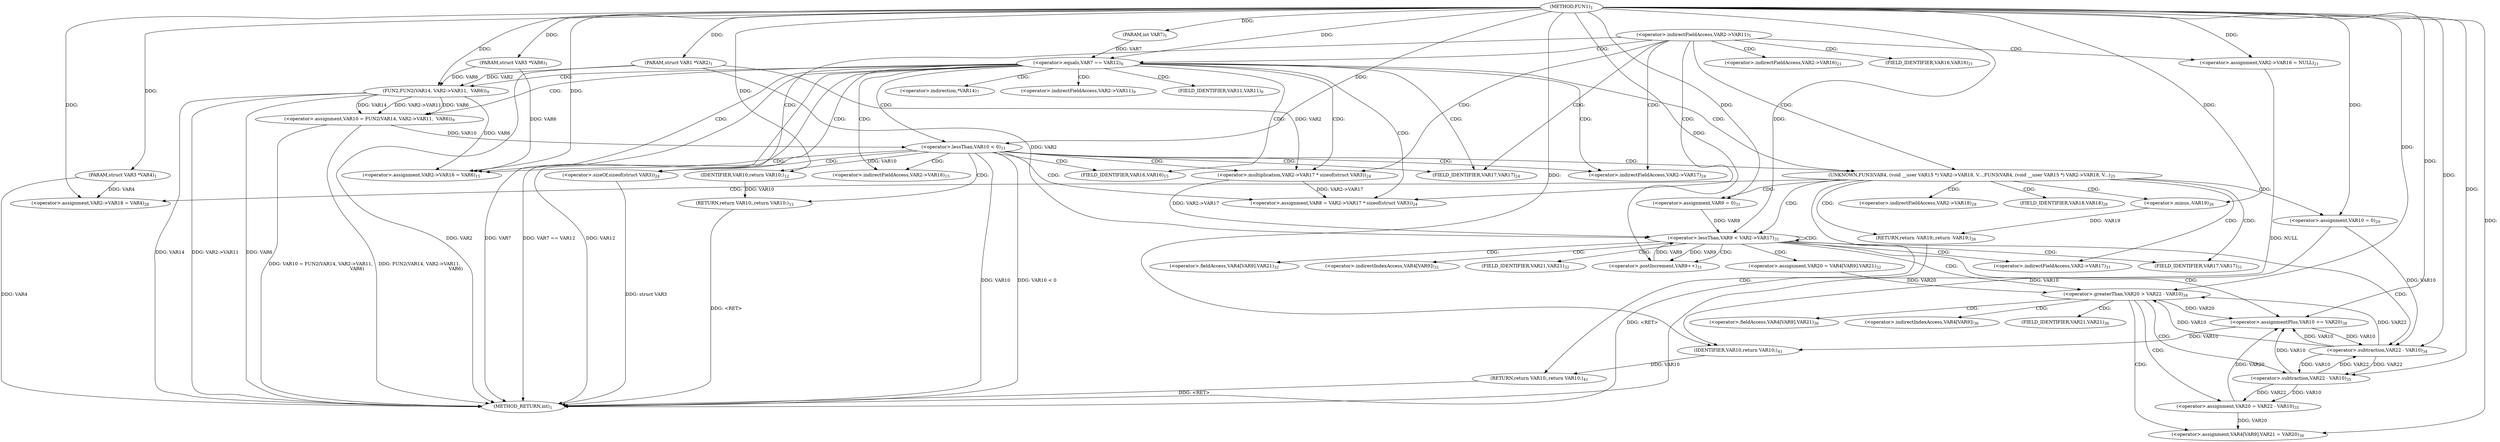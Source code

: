 digraph "FUN1" {  
"8" [label = <(METHOD,FUN1)<SUB>1</SUB>> ]
"124" [label = <(METHOD_RETURN,int)<SUB>1</SUB>> ]
"9" [label = <(PARAM,struct VAR1 *VAR2)<SUB>1</SUB>> ]
"10" [label = <(PARAM,struct VAR3 *VAR4)<SUB>1</SUB>> ]
"11" [label = <(PARAM,struct VAR5 *VAR6)<SUB>1</SUB>> ]
"12" [label = <(PARAM,int VAR7)<SUB>1</SUB>> ]
"57" [label = <(&lt;operator&gt;.assignment,VAR8 = VAR2-&gt;VAR17 * sizeof(struct VAR3))<SUB>24</SUB>> ]
"71" [label = <(&lt;operator&gt;.assignment,VAR2-&gt;VAR18 = VAR4)<SUB>28</SUB>> ]
"76" [label = <(&lt;operator&gt;.assignment,VAR10 = 0)<SUB>29</SUB>> ]
"122" [label = <(RETURN,return VAR10;,return VAR10;)<SUB>41</SUB>> ]
"84" [label = <(&lt;operator&gt;.lessThan,VAR9 &lt; VAR2-&gt;VAR17)<SUB>31</SUB>> ]
"89" [label = <(&lt;operator&gt;.postIncrement,VAR9++)<SUB>31</SUB>> ]
"123" [label = <(IDENTIFIER,VAR10,return VAR10;)<SUB>41</SUB>> ]
"45" [label = <(&lt;operator&gt;.assignment,VAR2-&gt;VAR16 = VAR6)<SUB>15</SUB>> ]
"59" [label = <(&lt;operator&gt;.multiplication,VAR2-&gt;VAR17 * sizeof(struct VAR3))<SUB>24</SUB>> ]
"68" [label = <(RETURN,return -VAR19;,return -VAR19;)<SUB>26</SUB>> ]
"81" [label = <(&lt;operator&gt;.assignment,VAR9 = 0)<SUB>31</SUB>> ]
"93" [label = <(&lt;operator&gt;.assignment,VAR20 = VAR4[VAR9].VAR21)<SUB>32</SUB>> ]
"119" [label = <(&lt;operator&gt;.assignmentPlus,VAR10 += VAR20)<SUB>38</SUB>> ]
"23" [label = <(&lt;operator&gt;.equals,VAR7 == VAR12)<SUB>6</SUB>> ]
"52" [label = <(&lt;operator&gt;.assignment,VAR2-&gt;VAR16 = NULL)<SUB>21</SUB>> ]
"63" [label = <(&lt;operator&gt;.sizeOf,sizeof(struct VAR3))<SUB>24</SUB>> ]
"69" [label = <(&lt;operator&gt;.minus,-VAR19)<SUB>26</SUB>> ]
"101" [label = <(&lt;operator&gt;.greaterThan,VAR20 &gt; VAR22 - VAR10)<SUB>34</SUB>> ]
"30" [label = <(&lt;operator&gt;.assignment,VAR10 = FUN2(VAR14, VAR2-&gt;VAR11,
						  VAR6))<SUB>9</SUB>> ]
"107" [label = <(&lt;operator&gt;.assignment,VAR20 = VAR22 - VAR10)<SUB>35</SUB>> ]
"112" [label = <(&lt;operator&gt;.assignment,VAR4[VAR9].VAR21 = VAR20)<SUB>36</SUB>> ]
"39" [label = <(&lt;operator&gt;.lessThan,VAR10 &lt; 0)<SUB>11</SUB>> ]
"103" [label = <(&lt;operator&gt;.subtraction,VAR22 - VAR10)<SUB>34</SUB>> ]
"32" [label = <(FUN2,FUN2(VAR14, VAR2-&gt;VAR11,
						  VAR6))<SUB>9</SUB>> ]
"43" [label = <(RETURN,return VAR10;,return VAR10;)<SUB>12</SUB>> ]
"109" [label = <(&lt;operator&gt;.subtraction,VAR22 - VAR10)<SUB>35</SUB>> ]
"44" [label = <(IDENTIFIER,VAR10,return VAR10;)<SUB>12</SUB>> ]
"18" [label = <(&lt;operator&gt;.indirectFieldAccess,VAR2-&gt;VAR11)<SUB>5</SUB>> ]
"66" [label = <(UNKNOWN,FUN3(VAR4, (void __user VAR15 *) VAR2-&gt;VAR18, V...,FUN3(VAR4, (void __user VAR15 *) VAR2-&gt;VAR18, V...)<SUB>25</SUB>> ]
"72" [label = <(&lt;operator&gt;.indirectFieldAccess,VAR2-&gt;VAR18)<SUB>28</SUB>> ]
"60" [label = <(&lt;operator&gt;.indirectFieldAccess,VAR2-&gt;VAR17)<SUB>24</SUB>> ]
"74" [label = <(FIELD_IDENTIFIER,VAR18,VAR18)<SUB>28</SUB>> ]
"86" [label = <(&lt;operator&gt;.indirectFieldAccess,VAR2-&gt;VAR17)<SUB>31</SUB>> ]
"46" [label = <(&lt;operator&gt;.indirectFieldAccess,VAR2-&gt;VAR16)<SUB>15</SUB>> ]
"62" [label = <(FIELD_IDENTIFIER,VAR17,VAR17)<SUB>24</SUB>> ]
"88" [label = <(FIELD_IDENTIFIER,VAR17,VAR17)<SUB>31</SUB>> ]
"95" [label = <(&lt;operator&gt;.fieldAccess,VAR4[VAR9].VAR21)<SUB>32</SUB>> ]
"28" [label = <(&lt;operator&gt;.indirection,*VAR14)<SUB>7</SUB>> ]
"48" [label = <(FIELD_IDENTIFIER,VAR16,VAR16)<SUB>15</SUB>> ]
"53" [label = <(&lt;operator&gt;.indirectFieldAccess,VAR2-&gt;VAR16)<SUB>21</SUB>> ]
"96" [label = <(&lt;operator&gt;.indirectIndexAccess,VAR4[VAR9])<SUB>32</SUB>> ]
"99" [label = <(FIELD_IDENTIFIER,VAR21,VAR21)<SUB>32</SUB>> ]
"55" [label = <(FIELD_IDENTIFIER,VAR16,VAR16)<SUB>21</SUB>> ]
"113" [label = <(&lt;operator&gt;.fieldAccess,VAR4[VAR9].VAR21)<SUB>36</SUB>> ]
"34" [label = <(&lt;operator&gt;.indirectFieldAccess,VAR2-&gt;VAR11)<SUB>9</SUB>> ]
"114" [label = <(&lt;operator&gt;.indirectIndexAccess,VAR4[VAR9])<SUB>36</SUB>> ]
"117" [label = <(FIELD_IDENTIFIER,VAR21,VAR21)<SUB>36</SUB>> ]
"36" [label = <(FIELD_IDENTIFIER,VAR11,VAR11)<SUB>9</SUB>> ]
  "68" -> "124"  [ label = "DDG: &lt;RET&gt;"] 
  "122" -> "124"  [ label = "DDG: &lt;RET&gt;"] 
  "43" -> "124"  [ label = "DDG: &lt;RET&gt;"] 
  "9" -> "124"  [ label = "DDG: VAR2"] 
  "10" -> "124"  [ label = "DDG: VAR4"] 
  "23" -> "124"  [ label = "DDG: VAR7"] 
  "23" -> "124"  [ label = "DDG: VAR7 == VAR12"] 
  "32" -> "124"  [ label = "DDG: VAR14"] 
  "32" -> "124"  [ label = "DDG: VAR2-&gt;VAR11"] 
  "32" -> "124"  [ label = "DDG: VAR6"] 
  "30" -> "124"  [ label = "DDG: FUN2(VAR14, VAR2-&gt;VAR11,
						  VAR6)"] 
  "30" -> "124"  [ label = "DDG: VAR10 = FUN2(VAR14, VAR2-&gt;VAR11,
						  VAR6)"] 
  "39" -> "124"  [ label = "DDG: VAR10"] 
  "39" -> "124"  [ label = "DDG: VAR10 &lt; 0"] 
  "23" -> "124"  [ label = "DDG: VAR12"] 
  "52" -> "124"  [ label = "DDG: NULL"] 
  "63" -> "124"  [ label = "DDG: struct VAR3"] 
  "8" -> "9"  [ label = "DDG: "] 
  "8" -> "10"  [ label = "DDG: "] 
  "8" -> "11"  [ label = "DDG: "] 
  "8" -> "12"  [ label = "DDG: "] 
  "59" -> "57"  [ label = "DDG: VAR2-&gt;VAR17"] 
  "10" -> "71"  [ label = "DDG: VAR4"] 
  "8" -> "71"  [ label = "DDG: "] 
  "8" -> "76"  [ label = "DDG: "] 
  "123" -> "122"  [ label = "DDG: VAR10"] 
  "76" -> "123"  [ label = "DDG: VAR10"] 
  "119" -> "123"  [ label = "DDG: VAR10"] 
  "8" -> "123"  [ label = "DDG: "] 
  "11" -> "45"  [ label = "DDG: VAR6"] 
  "32" -> "45"  [ label = "DDG: VAR6"] 
  "8" -> "45"  [ label = "DDG: "] 
  "9" -> "59"  [ label = "DDG: VAR2"] 
  "69" -> "68"  [ label = "DDG: -VAR19"] 
  "8" -> "81"  [ label = "DDG: "] 
  "81" -> "84"  [ label = "DDG: VAR9"] 
  "89" -> "84"  [ label = "DDG: VAR9"] 
  "8" -> "84"  [ label = "DDG: "] 
  "9" -> "84"  [ label = "DDG: VAR2"] 
  "59" -> "84"  [ label = "DDG: VAR2-&gt;VAR17"] 
  "84" -> "89"  [ label = "DDG: VAR9"] 
  "8" -> "89"  [ label = "DDG: "] 
  "101" -> "119"  [ label = "DDG: VAR20"] 
  "8" -> "119"  [ label = "DDG: "] 
  "107" -> "119"  [ label = "DDG: VAR20"] 
  "8" -> "52"  [ label = "DDG: "] 
  "103" -> "119"  [ label = "DDG: VAR10"] 
  "109" -> "119"  [ label = "DDG: VAR10"] 
  "12" -> "23"  [ label = "DDG: VAR7"] 
  "8" -> "23"  [ label = "DDG: "] 
  "32" -> "30"  [ label = "DDG: VAR14"] 
  "32" -> "30"  [ label = "DDG: VAR2-&gt;VAR11"] 
  "32" -> "30"  [ label = "DDG: VAR6"] 
  "8" -> "69"  [ label = "DDG: "] 
  "93" -> "101"  [ label = "DDG: VAR20"] 
  "8" -> "101"  [ label = "DDG: "] 
  "103" -> "101"  [ label = "DDG: VAR22"] 
  "103" -> "101"  [ label = "DDG: VAR10"] 
  "109" -> "107"  [ label = "DDG: VAR22"] 
  "109" -> "107"  [ label = "DDG: VAR10"] 
  "107" -> "112"  [ label = "DDG: VAR20"] 
  "8" -> "112"  [ label = "DDG: "] 
  "109" -> "103"  [ label = "DDG: VAR22"] 
  "8" -> "103"  [ label = "DDG: "] 
  "76" -> "103"  [ label = "DDG: VAR10"] 
  "119" -> "103"  [ label = "DDG: VAR10"] 
  "8" -> "32"  [ label = "DDG: "] 
  "9" -> "32"  [ label = "DDG: VAR2"] 
  "11" -> "32"  [ label = "DDG: VAR6"] 
  "30" -> "39"  [ label = "DDG: VAR10"] 
  "8" -> "39"  [ label = "DDG: "] 
  "44" -> "43"  [ label = "DDG: VAR10"] 
  "103" -> "109"  [ label = "DDG: VAR22"] 
  "8" -> "109"  [ label = "DDG: "] 
  "103" -> "109"  [ label = "DDG: VAR10"] 
  "39" -> "44"  [ label = "DDG: VAR10"] 
  "8" -> "44"  [ label = "DDG: "] 
  "18" -> "60"  [ label = "CDG: "] 
  "18" -> "57"  [ label = "CDG: "] 
  "18" -> "66"  [ label = "CDG: "] 
  "18" -> "52"  [ label = "CDG: "] 
  "18" -> "59"  [ label = "CDG: "] 
  "18" -> "23"  [ label = "CDG: "] 
  "18" -> "53"  [ label = "CDG: "] 
  "18" -> "63"  [ label = "CDG: "] 
  "18" -> "55"  [ label = "CDG: "] 
  "18" -> "62"  [ label = "CDG: "] 
  "66" -> "68"  [ label = "CDG: "] 
  "66" -> "122"  [ label = "CDG: "] 
  "66" -> "81"  [ label = "CDG: "] 
  "66" -> "84"  [ label = "CDG: "] 
  "66" -> "72"  [ label = "CDG: "] 
  "66" -> "69"  [ label = "CDG: "] 
  "66" -> "74"  [ label = "CDG: "] 
  "66" -> "76"  [ label = "CDG: "] 
  "66" -> "71"  [ label = "CDG: "] 
  "66" -> "88"  [ label = "CDG: "] 
  "66" -> "86"  [ label = "CDG: "] 
  "84" -> "96"  [ label = "CDG: "] 
  "84" -> "89"  [ label = "CDG: "] 
  "84" -> "99"  [ label = "CDG: "] 
  "84" -> "84"  [ label = "CDG: "] 
  "84" -> "103"  [ label = "CDG: "] 
  "84" -> "119"  [ label = "CDG: "] 
  "84" -> "95"  [ label = "CDG: "] 
  "84" -> "93"  [ label = "CDG: "] 
  "84" -> "101"  [ label = "CDG: "] 
  "84" -> "88"  [ label = "CDG: "] 
  "84" -> "86"  [ label = "CDG: "] 
  "23" -> "30"  [ label = "CDG: "] 
  "23" -> "34"  [ label = "CDG: "] 
  "23" -> "48"  [ label = "CDG: "] 
  "23" -> "32"  [ label = "CDG: "] 
  "23" -> "60"  [ label = "CDG: "] 
  "23" -> "57"  [ label = "CDG: "] 
  "23" -> "28"  [ label = "CDG: "] 
  "23" -> "66"  [ label = "CDG: "] 
  "23" -> "46"  [ label = "CDG: "] 
  "23" -> "45"  [ label = "CDG: "] 
  "23" -> "59"  [ label = "CDG: "] 
  "23" -> "36"  [ label = "CDG: "] 
  "23" -> "63"  [ label = "CDG: "] 
  "23" -> "62"  [ label = "CDG: "] 
  "23" -> "39"  [ label = "CDG: "] 
  "101" -> "107"  [ label = "CDG: "] 
  "101" -> "113"  [ label = "CDG: "] 
  "101" -> "114"  [ label = "CDG: "] 
  "101" -> "112"  [ label = "CDG: "] 
  "101" -> "117"  [ label = "CDG: "] 
  "101" -> "109"  [ label = "CDG: "] 
  "39" -> "48"  [ label = "CDG: "] 
  "39" -> "60"  [ label = "CDG: "] 
  "39" -> "57"  [ label = "CDG: "] 
  "39" -> "66"  [ label = "CDG: "] 
  "39" -> "46"  [ label = "CDG: "] 
  "39" -> "45"  [ label = "CDG: "] 
  "39" -> "59"  [ label = "CDG: "] 
  "39" -> "43"  [ label = "CDG: "] 
  "39" -> "63"  [ label = "CDG: "] 
  "39" -> "62"  [ label = "CDG: "] 
}
